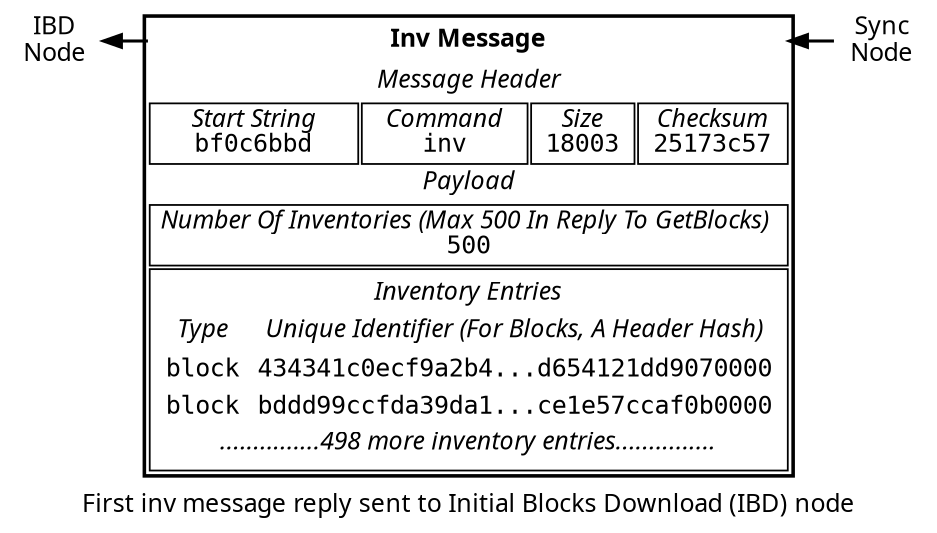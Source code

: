 digraph {
// This file is licensed under the MIT License (MIT) available on
// http://opensource.org/licenses/MIT.

size=6.25;
rankdir=LR
splines = "false";
ranksep = 0.2;
nodesep = 0.1;

edge [ penwidth = 1.75, fontname="Sans" ]
node [ penwidth = 1.75, shape = "box", fontname="Sans"]
graph [ penwidth = 1.75, fontname="Sans" ]

ibd -> inv:f1 -> sync [ dir = "back" ];

ibd [ label = "IBD\nNode", shape="none" ];
sync [ label = "Sync\nNode", shape="none" ];

// Block 1 - 000007d91d1254d60e2dd1ae580383070a4ddffa4c64c2eeb4a2f9ecc0414343
// Block 2 - 00000bafcc571ece7c5c436f887547ef41b574e10ef7cc6937873a74ef1efeae

inv [ shape="plaintext", label=<
    <table border="2" cellborder="1">
      <tr>
        <td colspan="4" port="f1" border="0" cellpadding="4"><b>Inv Message</b></td>
      </tr>

      <tr>
        <td colspan="4" border="0"><i>Message Header</i></td>
      </tr>

      <tr>
        <td border="1"><i>Start String</i><br/><font face="courier">bf0c6bbd</font></td>
        <td border="1"><i>Command</i><br/><font face="courier">inv</font></td>
        <td border="1"><i>Size</i><br/><font face="courier">18003</font></td>
        <td border="1"><i>Checksum</i><br/><font face="courier">25173c57</font></td>
      </tr>

      <tr>
        <td colspan="4" border="0"><i>Payload</i></td>
      </tr>

      <tr>
        <td colspan="4"><i>Number Of Inventories (Max 500 In Reply To GetBlocks) </i><br /><font face="courier">500</font></td>
      </tr>

      <tr>
        <td colspan="4">
        <table border="0">
          <tr>
            <td colspan="2"><i>Inventory Entries</i></td>
          </tr>
          <tr>
            <td><i>Type</i></td>
            <td><i>Unique Identifier (For Blocks, A Header Hash)</i></td>
          </tr>
          <tr>
            <td><font face="courier">block</font></td>
            <td><font face="courier">434341c0ecf9a2b4...d654121dd9070000</font></td>
          </tr>
          <tr>
            <td><font face="courier">block</font></td>
            <td><font face="courier">bddd99ccfda39da1...ce1e57ccaf0b0000</font></td>
          </tr>
          <tr>
            <td colspan="2"><i>...............498 more inventory entries...............</i></td>
          </tr>

        </table>
        </td>
      </tr>
    </table>>];

label = "First inv message reply sent to Initial Blocks Download (IBD) node"
}
